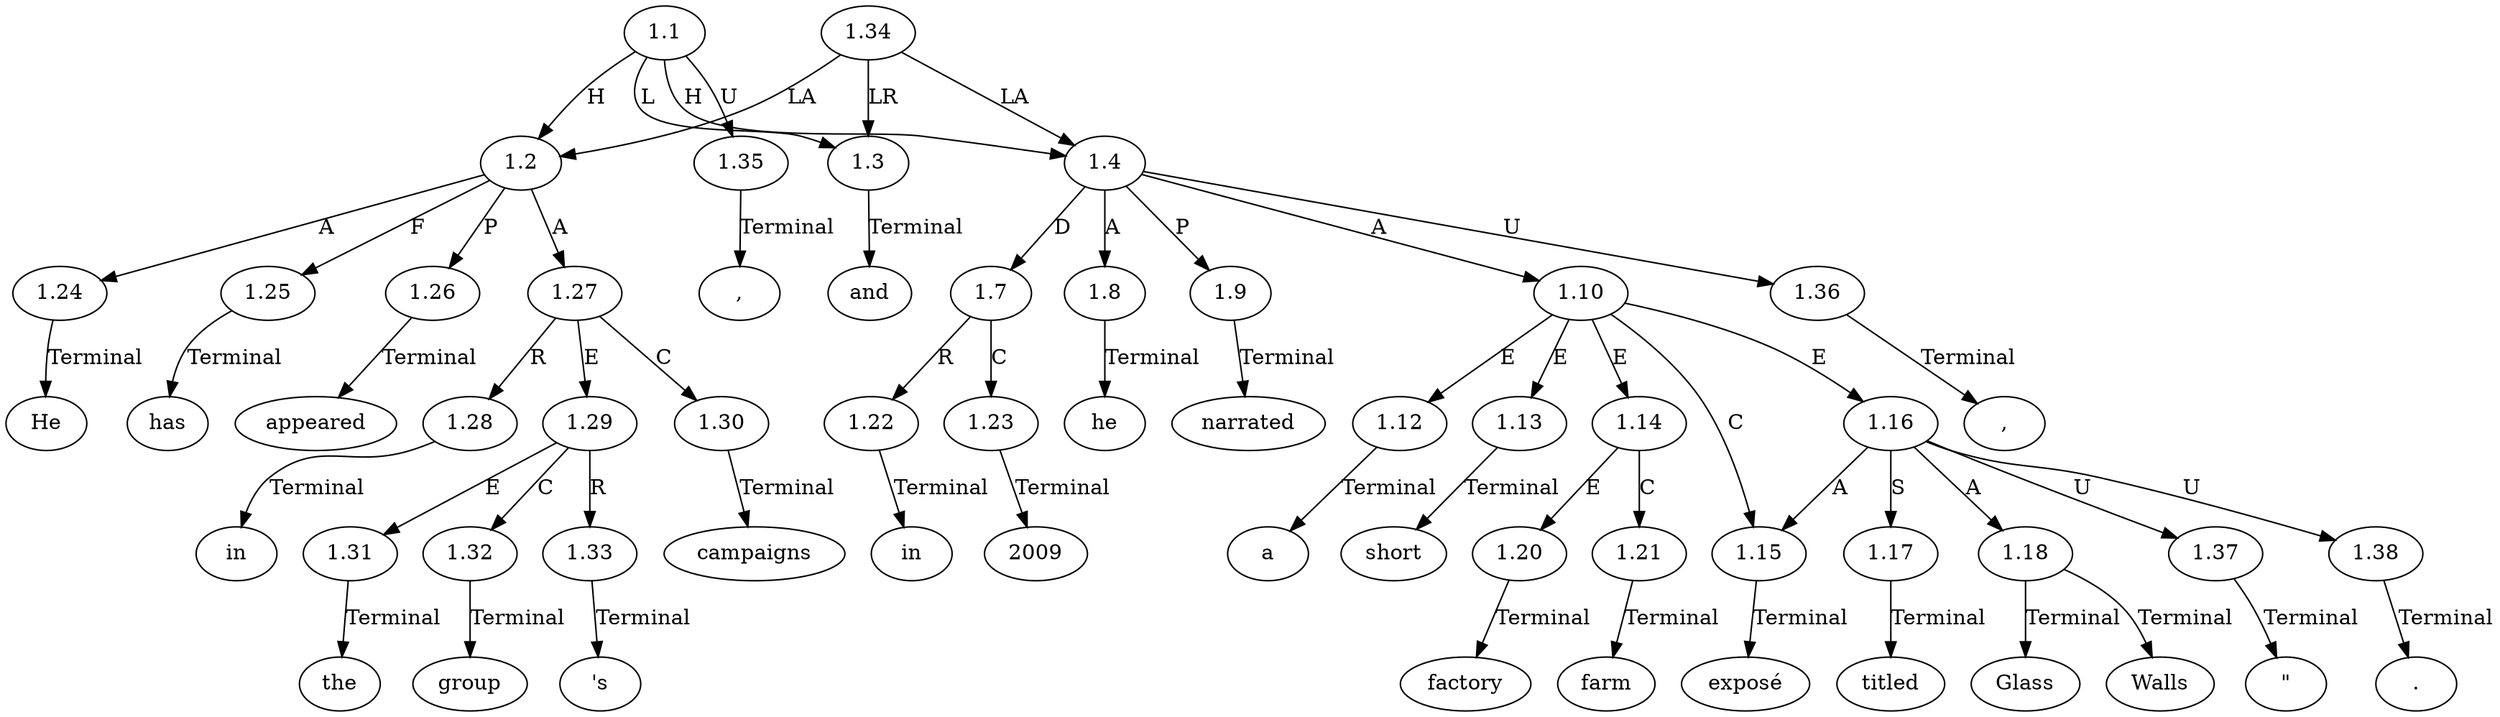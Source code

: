 // Graph
digraph {
	0.1 [label=He ordering=out]
	0.10 [label="," ordering=out]
	0.11 [label=in ordering=out]
	0.12 [label=2009 ordering=out]
	0.13 [label="," ordering=out]
	0.14 [label=he ordering=out]
	0.15 [label=narrated ordering=out]
	0.16 [label=a ordering=out]
	0.17 [label=short ordering=out]
	0.18 [label=factory ordering=out]
	0.19 [label=farm ordering=out]
	0.2 [label=has ordering=out]
	0.20 [label="exposé" ordering=out]
	0.21 [label=titled ordering=out]
	0.22 [label="\"" ordering=out]
	0.23 [label=Glass ordering=out]
	0.24 [label=Walls ordering=out]
	0.25 [label="." ordering=out]
	0.3 [label=appeared ordering=out]
	0.4 [label=in ordering=out]
	0.5 [label=the ordering=out]
	0.6 [label=group ordering=out]
	0.7 [label="'s" ordering=out]
	0.8 [label=campaigns ordering=out]
	0.9 [label=and ordering=out]
	1.1 [label=1.1 ordering=out]
	1.2 [label=1.2 ordering=out]
	1.3 [label=1.3 ordering=out]
	1.4 [label=1.4 ordering=out]
	1.7 [label=1.7 ordering=out]
	1.8 [label=1.8 ordering=out]
	1.9 [label=1.9 ordering=out]
	1.10 [label=1.10 ordering=out]
	1.12 [label=1.12 ordering=out]
	1.13 [label=1.13 ordering=out]
	1.14 [label=1.14 ordering=out]
	1.15 [label=1.15 ordering=out]
	1.16 [label=1.16 ordering=out]
	1.17 [label=1.17 ordering=out]
	1.18 [label=1.18 ordering=out]
	1.20 [label=1.20 ordering=out]
	1.21 [label=1.21 ordering=out]
	1.22 [label=1.22 ordering=out]
	1.23 [label=1.23 ordering=out]
	1.24 [label=1.24 ordering=out]
	1.25 [label=1.25 ordering=out]
	1.26 [label=1.26 ordering=out]
	1.27 [label=1.27 ordering=out]
	1.28 [label=1.28 ordering=out]
	1.29 [label=1.29 ordering=out]
	1.30 [label=1.30 ordering=out]
	1.31 [label=1.31 ordering=out]
	1.32 [label=1.32 ordering=out]
	1.33 [label=1.33 ordering=out]
	1.34 [label=1.34 ordering=out]
	1.35 [label=1.35 ordering=out]
	1.36 [label=1.36 ordering=out]
	1.37 [label=1.37 ordering=out]
	1.38 [label=1.38 ordering=out]
	1.1 -> 1.2 [label=H ordering=out]
	1.1 -> 1.3 [label=L ordering=out]
	1.1 -> 1.4 [label=H ordering=out]
	1.1 -> 1.35 [label=U ordering=out]
	1.2 -> 1.24 [label=A ordering=out]
	1.2 -> 1.25 [label=F ordering=out]
	1.2 -> 1.26 [label=P ordering=out]
	1.2 -> 1.27 [label=A ordering=out]
	1.3 -> 0.9 [label=Terminal ordering=out]
	1.4 -> 1.7 [label=D ordering=out]
	1.4 -> 1.8 [label=A ordering=out]
	1.4 -> 1.9 [label=P ordering=out]
	1.4 -> 1.10 [label=A ordering=out]
	1.4 -> 1.36 [label=U ordering=out]
	1.7 -> 1.22 [label=R ordering=out]
	1.7 -> 1.23 [label=C ordering=out]
	1.8 -> 0.14 [label=Terminal ordering=out]
	1.9 -> 0.15 [label=Terminal ordering=out]
	1.10 -> 1.12 [label=E ordering=out]
	1.10 -> 1.13 [label=E ordering=out]
	1.10 -> 1.14 [label=E ordering=out]
	1.10 -> 1.15 [label=C ordering=out]
	1.10 -> 1.16 [label=E ordering=out]
	1.12 -> 0.16 [label=Terminal ordering=out]
	1.13 -> 0.17 [label=Terminal ordering=out]
	1.14 -> 1.20 [label=E ordering=out]
	1.14 -> 1.21 [label=C ordering=out]
	1.15 -> 0.20 [label=Terminal ordering=out]
	1.16 -> 1.15 [label=A ordering=out]
	1.16 -> 1.17 [label=S ordering=out]
	1.16 -> 1.18 [label=A ordering=out]
	1.16 -> 1.37 [label=U ordering=out]
	1.16 -> 1.38 [label=U ordering=out]
	1.17 -> 0.21 [label=Terminal ordering=out]
	1.18 -> 0.23 [label=Terminal ordering=out]
	1.18 -> 0.24 [label=Terminal ordering=out]
	1.20 -> 0.18 [label=Terminal ordering=out]
	1.21 -> 0.19 [label=Terminal ordering=out]
	1.22 -> 0.11 [label=Terminal ordering=out]
	1.23 -> 0.12 [label=Terminal ordering=out]
	1.24 -> 0.1 [label=Terminal ordering=out]
	1.25 -> 0.2 [label=Terminal ordering=out]
	1.26 -> 0.3 [label=Terminal ordering=out]
	1.27 -> 1.28 [label=R ordering=out]
	1.27 -> 1.29 [label=E ordering=out]
	1.27 -> 1.30 [label=C ordering=out]
	1.28 -> 0.4 [label=Terminal ordering=out]
	1.29 -> 1.31 [label=E ordering=out]
	1.29 -> 1.32 [label=C ordering=out]
	1.29 -> 1.33 [label=R ordering=out]
	1.30 -> 0.8 [label=Terminal ordering=out]
	1.31 -> 0.5 [label=Terminal ordering=out]
	1.32 -> 0.6 [label=Terminal ordering=out]
	1.33 -> 0.7 [label=Terminal ordering=out]
	1.34 -> 1.2 [label=LA ordering=out]
	1.34 -> 1.3 [label=LR ordering=out]
	1.34 -> 1.4 [label=LA ordering=out]
	1.35 -> 0.10 [label=Terminal ordering=out]
	1.36 -> 0.13 [label=Terminal ordering=out]
	1.37 -> 0.22 [label=Terminal ordering=out]
	1.38 -> 0.25 [label=Terminal ordering=out]
}
